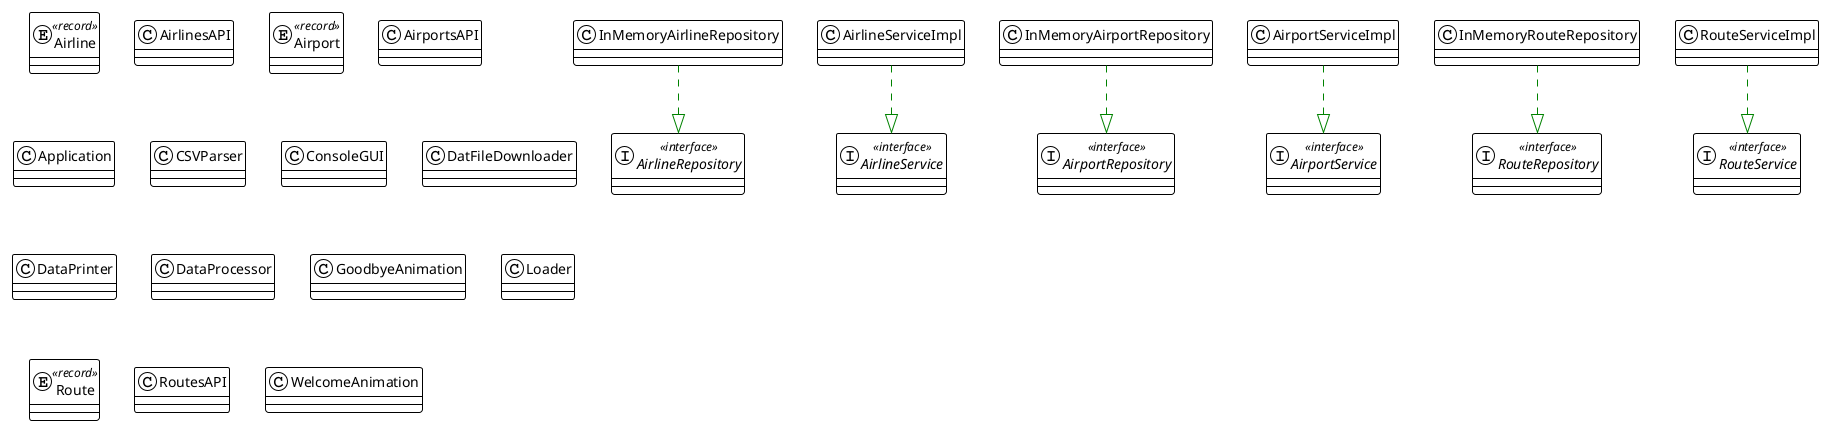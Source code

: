 @startuml

!theme plain
top to bottom direction
skinparam linetype ortho

entity Airline << record >>
interface AirlineRepository << interface >>
interface AirlineService << interface >>
class AirlineServiceImpl
class AirlinesAPI
entity Airport << record >>
interface AirportRepository << interface >>
interface AirportService << interface >>
class AirportServiceImpl
class AirportsAPI
class Application
class CSVParser
class ConsoleGUI
class DatFileDownloader
class DataPrinter
class DataProcessor
class GoodbyeAnimation
class InMemoryAirlineRepository
class InMemoryAirportRepository
class InMemoryRouteRepository
class Loader
entity Route << record >>
interface RouteRepository << interface >>
interface RouteService << interface >>
class RouteServiceImpl
class RoutesAPI
class WelcomeAnimation

AirlineServiceImpl         -[#008200,dashed]-^  AirlineService            
AirportServiceImpl         -[#008200,dashed]-^  AirportService            
InMemoryAirlineRepository  -[#008200,dashed]-^  AirlineRepository         
InMemoryAirportRepository  -[#008200,dashed]-^  AirportRepository         
InMemoryRouteRepository    -[#008200,dashed]-^  RouteRepository           
RouteServiceImpl           -[#008200,dashed]-^  RouteService              
@enduml
